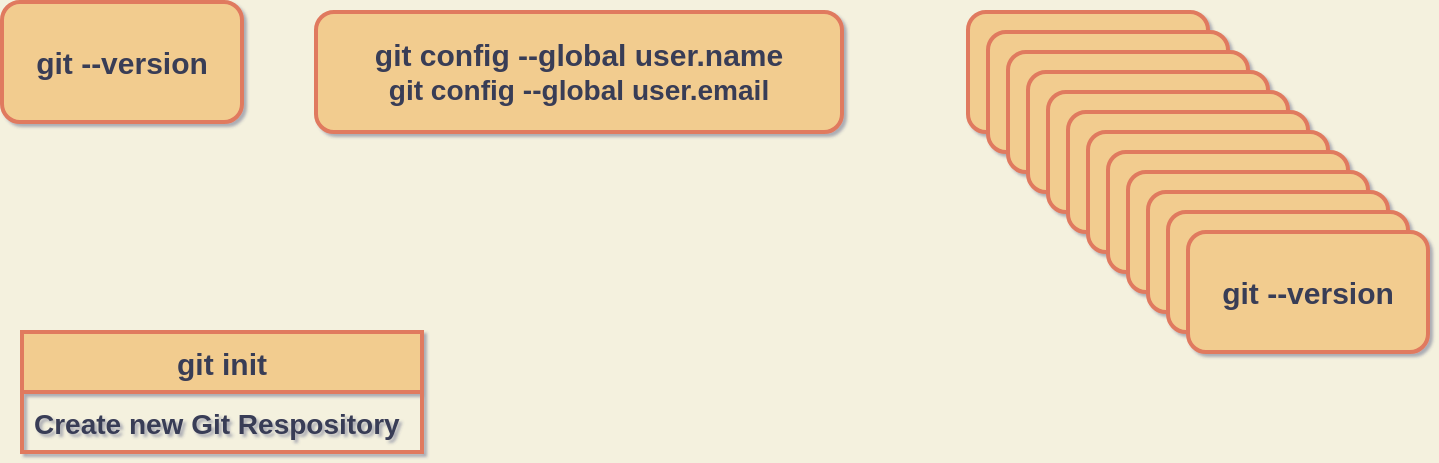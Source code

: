 <mxfile version="16.0.0" type="github">
  <diagram id="teYEFzdVm0o-y3RG7FN1" name="Page-1">
    <mxGraphModel dx="875" dy="522" grid="1" gridSize="10" guides="1" tooltips="1" connect="1" arrows="1" fold="1" page="1" pageScale="1" pageWidth="1169" pageHeight="1654" background="#F4F1DE" math="0" shadow="1">
      <root>
        <mxCell id="0" />
        <mxCell id="1" parent="0" />
        <mxCell id="Yj491tOJwkLlLhVFuyjV-1" value="&lt;h3&gt;&lt;font style=&quot;font-size: 15px&quot;&gt;git --version&lt;/font&gt;&lt;/h3&gt;" style="rounded=1;whiteSpace=wrap;html=1;fillColor=#F2CC8F;strokeColor=#E07A5F;fontColor=#393C56;strokeWidth=2;shadow=0;glass=0;sketch=0;" vertex="1" parent="1">
          <mxGeometry x="30" y="38" width="120" height="60" as="geometry" />
        </mxCell>
        <mxCell id="Yj491tOJwkLlLhVFuyjV-2" value="&lt;h3&gt;&lt;font style=&quot;font-size: 15px&quot;&gt;git config --global user.name&lt;br&gt;&lt;/font&gt;git config --global user.email&lt;/h3&gt;" style="rounded=1;whiteSpace=wrap;html=1;fillColor=#F2CC8F;strokeColor=#E07A5F;fontColor=#393C56;strokeWidth=2;shadow=0;glass=0;sketch=0;" vertex="1" parent="1">
          <mxGeometry x="187" y="43" width="263" height="60" as="geometry" />
        </mxCell>
        <mxCell id="Yj491tOJwkLlLhVFuyjV-3" value="&lt;h3&gt;&lt;font style=&quot;font-size: 15px&quot;&gt;git --version&lt;/font&gt;&lt;/h3&gt;" style="rounded=1;whiteSpace=wrap;html=1;fillColor=#F2CC8F;strokeColor=#E07A5F;fontColor=#393C56;strokeWidth=2;shadow=0;glass=0;sketch=0;" vertex="1" parent="1">
          <mxGeometry x="513" y="43" width="120" height="60" as="geometry" />
        </mxCell>
        <mxCell id="Yj491tOJwkLlLhVFuyjV-4" value="&lt;h3&gt;&lt;font style=&quot;font-size: 15px&quot;&gt;git --version&lt;/font&gt;&lt;/h3&gt;" style="rounded=1;whiteSpace=wrap;html=1;fillColor=#F2CC8F;strokeColor=#E07A5F;fontColor=#393C56;strokeWidth=2;shadow=0;glass=0;sketch=0;" vertex="1" parent="1">
          <mxGeometry x="523" y="53" width="120" height="60" as="geometry" />
        </mxCell>
        <mxCell id="Yj491tOJwkLlLhVFuyjV-5" value="&lt;h3&gt;&lt;font style=&quot;font-size: 15px&quot;&gt;git --version&lt;/font&gt;&lt;/h3&gt;" style="rounded=1;whiteSpace=wrap;html=1;fillColor=#F2CC8F;strokeColor=#E07A5F;fontColor=#393C56;strokeWidth=2;shadow=0;glass=0;sketch=0;" vertex="1" parent="1">
          <mxGeometry x="533" y="63" width="120" height="60" as="geometry" />
        </mxCell>
        <mxCell id="Yj491tOJwkLlLhVFuyjV-6" value="&lt;h3&gt;&lt;font style=&quot;font-size: 15px&quot;&gt;git --version&lt;/font&gt;&lt;/h3&gt;" style="rounded=1;whiteSpace=wrap;html=1;fillColor=#F2CC8F;strokeColor=#E07A5F;fontColor=#393C56;strokeWidth=2;shadow=0;glass=0;sketch=0;" vertex="1" parent="1">
          <mxGeometry x="543" y="73" width="120" height="60" as="geometry" />
        </mxCell>
        <mxCell id="Yj491tOJwkLlLhVFuyjV-7" value="&lt;h3&gt;&lt;font style=&quot;font-size: 15px&quot;&gt;git --version&lt;/font&gt;&lt;/h3&gt;" style="rounded=1;whiteSpace=wrap;html=1;fillColor=#F2CC8F;strokeColor=#E07A5F;fontColor=#393C56;strokeWidth=2;shadow=0;glass=0;sketch=0;" vertex="1" parent="1">
          <mxGeometry x="553" y="83" width="120" height="60" as="geometry" />
        </mxCell>
        <mxCell id="Yj491tOJwkLlLhVFuyjV-8" value="&lt;h3&gt;&lt;font style=&quot;font-size: 15px&quot;&gt;git --version&lt;/font&gt;&lt;/h3&gt;" style="rounded=1;whiteSpace=wrap;html=1;fillColor=#F2CC8F;strokeColor=#E07A5F;fontColor=#393C56;strokeWidth=2;shadow=0;glass=0;sketch=0;" vertex="1" parent="1">
          <mxGeometry x="563" y="93" width="120" height="60" as="geometry" />
        </mxCell>
        <mxCell id="Yj491tOJwkLlLhVFuyjV-9" value="&lt;h3&gt;&lt;font style=&quot;font-size: 15px&quot;&gt;git --version&lt;/font&gt;&lt;/h3&gt;" style="rounded=1;whiteSpace=wrap;html=1;fillColor=#F2CC8F;strokeColor=#E07A5F;fontColor=#393C56;strokeWidth=2;shadow=0;glass=0;sketch=0;" vertex="1" parent="1">
          <mxGeometry x="573" y="103" width="120" height="60" as="geometry" />
        </mxCell>
        <mxCell id="Yj491tOJwkLlLhVFuyjV-10" value="&lt;h3&gt;&lt;font style=&quot;font-size: 15px&quot;&gt;git --version&lt;/font&gt;&lt;/h3&gt;" style="rounded=1;whiteSpace=wrap;html=1;fillColor=#F2CC8F;strokeColor=#E07A5F;fontColor=#393C56;strokeWidth=2;shadow=0;glass=0;sketch=0;" vertex="1" parent="1">
          <mxGeometry x="583" y="113" width="120" height="60" as="geometry" />
        </mxCell>
        <mxCell id="Yj491tOJwkLlLhVFuyjV-11" value="&lt;h3&gt;&lt;font style=&quot;font-size: 15px&quot;&gt;git --version&lt;/font&gt;&lt;/h3&gt;" style="rounded=1;whiteSpace=wrap;html=1;fillColor=#F2CC8F;strokeColor=#E07A5F;fontColor=#393C56;strokeWidth=2;shadow=0;glass=0;sketch=0;" vertex="1" parent="1">
          <mxGeometry x="593" y="123" width="120" height="60" as="geometry" />
        </mxCell>
        <mxCell id="Yj491tOJwkLlLhVFuyjV-12" value="&lt;h3&gt;&lt;font style=&quot;font-size: 15px&quot;&gt;git --version&lt;/font&gt;&lt;/h3&gt;" style="rounded=1;whiteSpace=wrap;html=1;fillColor=#F2CC8F;strokeColor=#E07A5F;fontColor=#393C56;strokeWidth=2;shadow=0;glass=0;sketch=0;" vertex="1" parent="1">
          <mxGeometry x="603" y="133" width="120" height="60" as="geometry" />
        </mxCell>
        <mxCell id="Yj491tOJwkLlLhVFuyjV-13" value="&lt;h3&gt;&lt;font style=&quot;font-size: 15px&quot;&gt;git --version&lt;/font&gt;&lt;/h3&gt;" style="rounded=1;whiteSpace=wrap;html=1;fillColor=#F2CC8F;strokeColor=#E07A5F;fontColor=#393C56;strokeWidth=2;shadow=0;glass=0;sketch=0;" vertex="1" parent="1">
          <mxGeometry x="613" y="143" width="120" height="60" as="geometry" />
        </mxCell>
        <mxCell id="Yj491tOJwkLlLhVFuyjV-14" value="&lt;h3&gt;&lt;font style=&quot;font-size: 15px&quot;&gt;git --version&lt;/font&gt;&lt;/h3&gt;" style="rounded=1;whiteSpace=wrap;html=1;fillColor=#F2CC8F;strokeColor=#E07A5F;fontColor=#393C56;strokeWidth=2;shadow=0;glass=0;sketch=0;" vertex="1" parent="1">
          <mxGeometry x="623" y="153" width="120" height="60" as="geometry" />
        </mxCell>
        <mxCell id="Yj491tOJwkLlLhVFuyjV-16" value="git init" style="swimlane;fontStyle=1;childLayout=stackLayout;horizontal=1;startSize=30;horizontalStack=0;resizeParent=1;resizeParentMax=0;resizeLast=0;collapsible=1;marginBottom=0;rounded=0;shadow=0;glass=0;sketch=0;fontColor=#393C56;strokeColor=#E07A5F;strokeWidth=2;fillColor=#F2CC8F;fontSize=15;" vertex="1" parent="1">
          <mxGeometry x="40" y="203" width="200" height="60" as="geometry" />
        </mxCell>
        <mxCell id="Yj491tOJwkLlLhVFuyjV-17" value="Create new Git Respository" style="text;strokeColor=none;fillColor=none;align=left;verticalAlign=middle;spacingLeft=4;spacingRight=4;overflow=hidden;points=[[0,0.5],[1,0.5]];portConstraint=eastwest;rotatable=0;rounded=0;shadow=0;glass=0;sketch=0;fontColor=#393C56;fontSize=14;fontStyle=1" vertex="1" parent="Yj491tOJwkLlLhVFuyjV-16">
          <mxGeometry y="30" width="200" height="30" as="geometry" />
        </mxCell>
      </root>
    </mxGraphModel>
  </diagram>
</mxfile>
